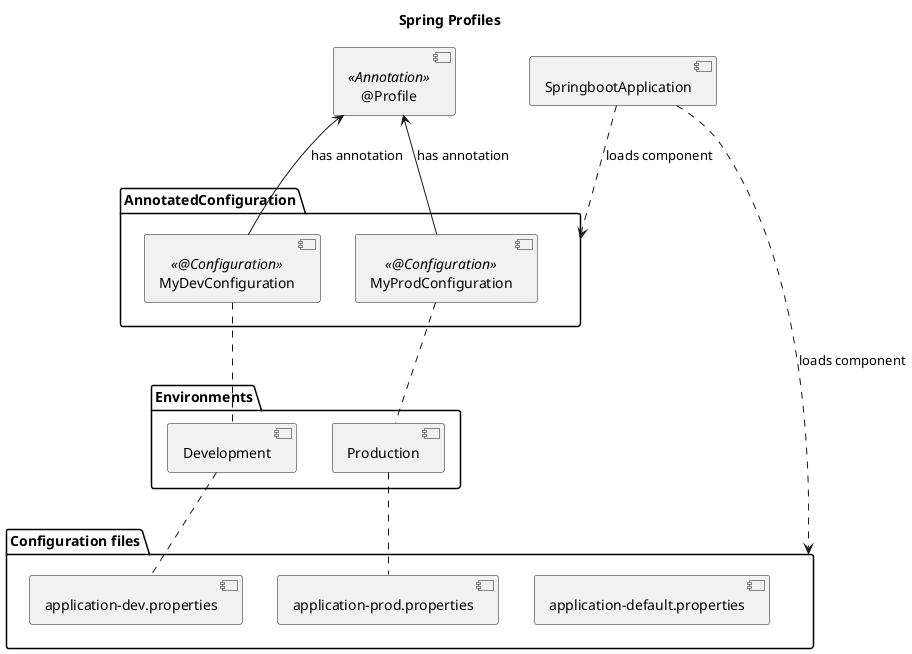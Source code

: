 @startuml

title Spring Profiles

component "@Profile" <<Annotation>> as PA

package "Configuration files" as files {
	[application-default.properties] as default
	[application-dev.properties] as dev
	[application-prod.properties] as prod
}

package AnnotatedConfiguration as annotated {
	component MyDevConfiguration <<@Configuration>>
	PA <-- MyDevConfiguration: has annotation

	component MyProdConfiguration <<@Configuration>>
	PA <-- MyProdConfiguration: has annotation
}



package Environments {
	[Production] .. prod
	[Development] .. dev
	MyDevConfiguration .. [Development]
	MyProdConfiguration .. [Production]
}

[SpringbootApplication] ..> files: loads component
[SpringbootApplication] ..> annotated: loads component



@enduml
